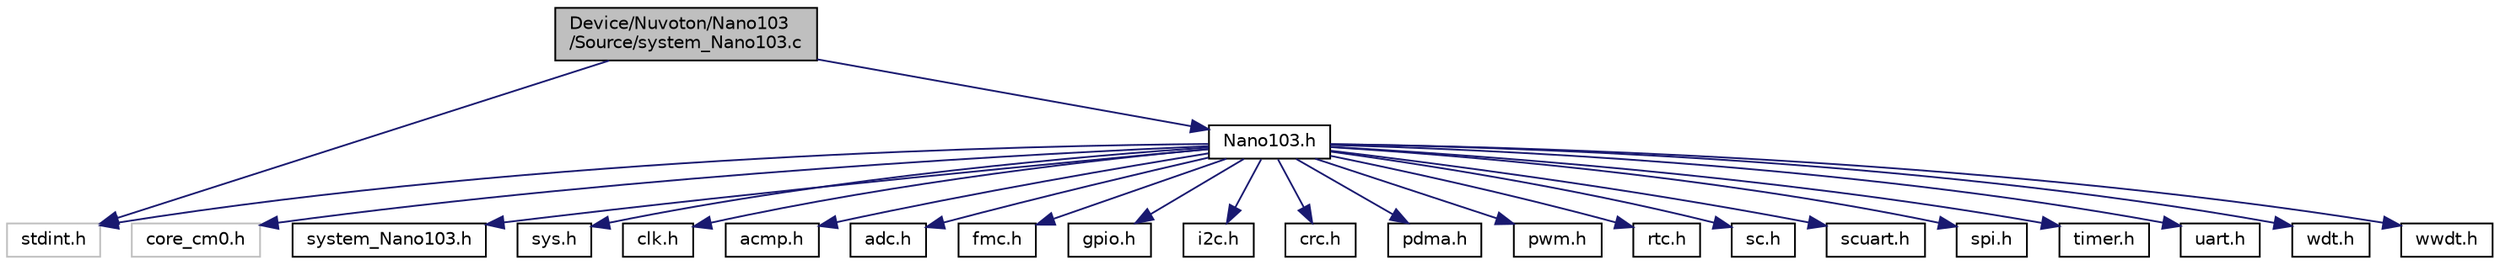 digraph "Device/Nuvoton/Nano103/Source/system_Nano103.c"
{
 // LATEX_PDF_SIZE
  edge [fontname="Helvetica",fontsize="10",labelfontname="Helvetica",labelfontsize="10"];
  node [fontname="Helvetica",fontsize="10",shape=record];
  Node1 [label="Device/Nuvoton/Nano103\l/Source/system_Nano103.c",height=0.2,width=0.4,color="black", fillcolor="grey75", style="filled", fontcolor="black",tooltip="Nano103 system clock init code."];
  Node1 -> Node2 [color="midnightblue",fontsize="10",style="solid",fontname="Helvetica"];
  Node2 [label="stdint.h",height=0.2,width=0.4,color="grey75", fillcolor="white", style="filled",tooltip=" "];
  Node1 -> Node3 [color="midnightblue",fontsize="10",style="solid",fontname="Helvetica"];
  Node3 [label="Nano103.h",height=0.2,width=0.4,color="black", fillcolor="white", style="filled",URL="$d4/dea/_nano103_8h.html",tooltip="NANO103 peripheral access layer header file. This file contains all the peripheral register's definit..."];
  Node3 -> Node4 [color="midnightblue",fontsize="10",style="solid",fontname="Helvetica"];
  Node4 [label="core_cm0.h",height=0.2,width=0.4,color="grey75", fillcolor="white", style="filled",tooltip=" "];
  Node3 -> Node5 [color="midnightblue",fontsize="10",style="solid",fontname="Helvetica"];
  Node5 [label="system_Nano103.h",height=0.2,width=0.4,color="black", fillcolor="white", style="filled",URL="$d2/dcb/system___nano103_8h.html",tooltip="Nano103 system clock definition file."];
  Node3 -> Node2 [color="midnightblue",fontsize="10",style="solid",fontname="Helvetica"];
  Node3 -> Node6 [color="midnightblue",fontsize="10",style="solid",fontname="Helvetica"];
  Node6 [label="sys.h",height=0.2,width=0.4,color="black", fillcolor="white", style="filled",URL="$d9/d87/sys_8h.html",tooltip="NANO103 Series system control header file."];
  Node3 -> Node7 [color="midnightblue",fontsize="10",style="solid",fontname="Helvetica"];
  Node7 [label="clk.h",height=0.2,width=0.4,color="black", fillcolor="white", style="filled",URL="$d3/d89/clk_8h.html",tooltip="NANO103 series CLK driver header file."];
  Node3 -> Node8 [color="midnightblue",fontsize="10",style="solid",fontname="Helvetica"];
  Node8 [label="acmp.h",height=0.2,width=0.4,color="black", fillcolor="white", style="filled",URL="$dc/d2f/acmp_8h.html",tooltip="NANO103 series Analog Comparator(ACMP) driver header file."];
  Node3 -> Node9 [color="midnightblue",fontsize="10",style="solid",fontname="Helvetica"];
  Node9 [label="adc.h",height=0.2,width=0.4,color="black", fillcolor="white", style="filled",URL="$d7/d19/adc_8h.html",tooltip="NANO103 series ADC driver header file."];
  Node3 -> Node10 [color="midnightblue",fontsize="10",style="solid",fontname="Helvetica"];
  Node10 [label="fmc.h",height=0.2,width=0.4,color="black", fillcolor="white", style="filled",URL="$dc/d00/fmc_8h.html",tooltip="NANO103 Series Flash Memory Controller Driver Header File."];
  Node3 -> Node11 [color="midnightblue",fontsize="10",style="solid",fontname="Helvetica"];
  Node11 [label="gpio.h",height=0.2,width=0.4,color="black", fillcolor="white", style="filled",URL="$d6/d7c/gpio_8h.html",tooltip="NANO103 series GPIO driver header file."];
  Node3 -> Node12 [color="midnightblue",fontsize="10",style="solid",fontname="Helvetica"];
  Node12 [label="i2c.h",height=0.2,width=0.4,color="black", fillcolor="white", style="filled",URL="$d5/daf/i2c_8h.html",tooltip="NANO103 series I2C driver header file."];
  Node3 -> Node13 [color="midnightblue",fontsize="10",style="solid",fontname="Helvetica"];
  Node13 [label="crc.h",height=0.2,width=0.4,color="black", fillcolor="white", style="filled",URL="$dc/de6/crc_8h.html",tooltip="NANO103 series CRC driver header file."];
  Node3 -> Node14 [color="midnightblue",fontsize="10",style="solid",fontname="Helvetica"];
  Node14 [label="pdma.h",height=0.2,width=0.4,color="black", fillcolor="white", style="filled",URL="$d1/d47/pdma_8h.html",tooltip="NANO103 series PDMA driver header file."];
  Node3 -> Node15 [color="midnightblue",fontsize="10",style="solid",fontname="Helvetica"];
  Node15 [label="pwm.h",height=0.2,width=0.4,color="black", fillcolor="white", style="filled",URL="$d6/db9/pwm_8h.html",tooltip="NANO103 series PWM driver header file."];
  Node3 -> Node16 [color="midnightblue",fontsize="10",style="solid",fontname="Helvetica"];
  Node16 [label="rtc.h",height=0.2,width=0.4,color="black", fillcolor="white", style="filled",URL="$dc/d1b/rtc_8h.html",tooltip="NANO103 series RTC driver header file."];
  Node3 -> Node17 [color="midnightblue",fontsize="10",style="solid",fontname="Helvetica"];
  Node17 [label="sc.h",height=0.2,width=0.4,color="black", fillcolor="white", style="filled",URL="$d9/d50/sc_8h.html",tooltip="NANO103 series Smartcard (SC) driver header file."];
  Node3 -> Node18 [color="midnightblue",fontsize="10",style="solid",fontname="Helvetica"];
  Node18 [label="scuart.h",height=0.2,width=0.4,color="black", fillcolor="white", style="filled",URL="$dc/d0b/scuart_8h.html",tooltip=" "];
  Node3 -> Node19 [color="midnightblue",fontsize="10",style="solid",fontname="Helvetica"];
  Node19 [label="spi.h",height=0.2,width=0.4,color="black", fillcolor="white", style="filled",URL="$da/d87/spi_8h.html",tooltip="NANO103 series SPI driver header file."];
  Node3 -> Node20 [color="midnightblue",fontsize="10",style="solid",fontname="Helvetica"];
  Node20 [label="timer.h",height=0.2,width=0.4,color="black", fillcolor="white", style="filled",URL="$d5/dd0/timer_8h.html",tooltip="NANO103 series TIMER driver header file."];
  Node3 -> Node21 [color="midnightblue",fontsize="10",style="solid",fontname="Helvetica"];
  Node21 [label="uart.h",height=0.2,width=0.4,color="black", fillcolor="white", style="filled",URL="$d2/d86/uart_8h.html",tooltip="NANO103 Series UART control header file."];
  Node3 -> Node22 [color="midnightblue",fontsize="10",style="solid",fontname="Helvetica"];
  Node22 [label="wdt.h",height=0.2,width=0.4,color="black", fillcolor="white", style="filled",URL="$d0/de2/wdt_8h.html",tooltip="NANO103 series WDT driver header file."];
  Node3 -> Node23 [color="midnightblue",fontsize="10",style="solid",fontname="Helvetica"];
  Node23 [label="wwdt.h",height=0.2,width=0.4,color="black", fillcolor="white", style="filled",URL="$dd/d09/wwdt_8h.html",tooltip="NANO103 series WWDT driver header file."];
}
